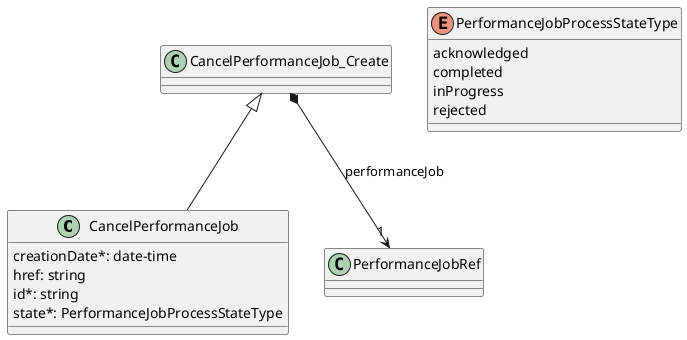 @startuml cancelPerformanceJobModel

class CancelPerformanceJob {

    creationDate*: date-time
    href: string
    id*: string
    state*: PerformanceJobProcessStateType
}
CancelPerformanceJob_Create <|-- CancelPerformanceJob



class CancelPerformanceJob_Create {

}

CancelPerformanceJob_Create *-->"1" PerformanceJobRef : performanceJob


enum PerformanceJobProcessStateType {

    acknowledged
    completed
    inProgress
    rejected
}

@enduml